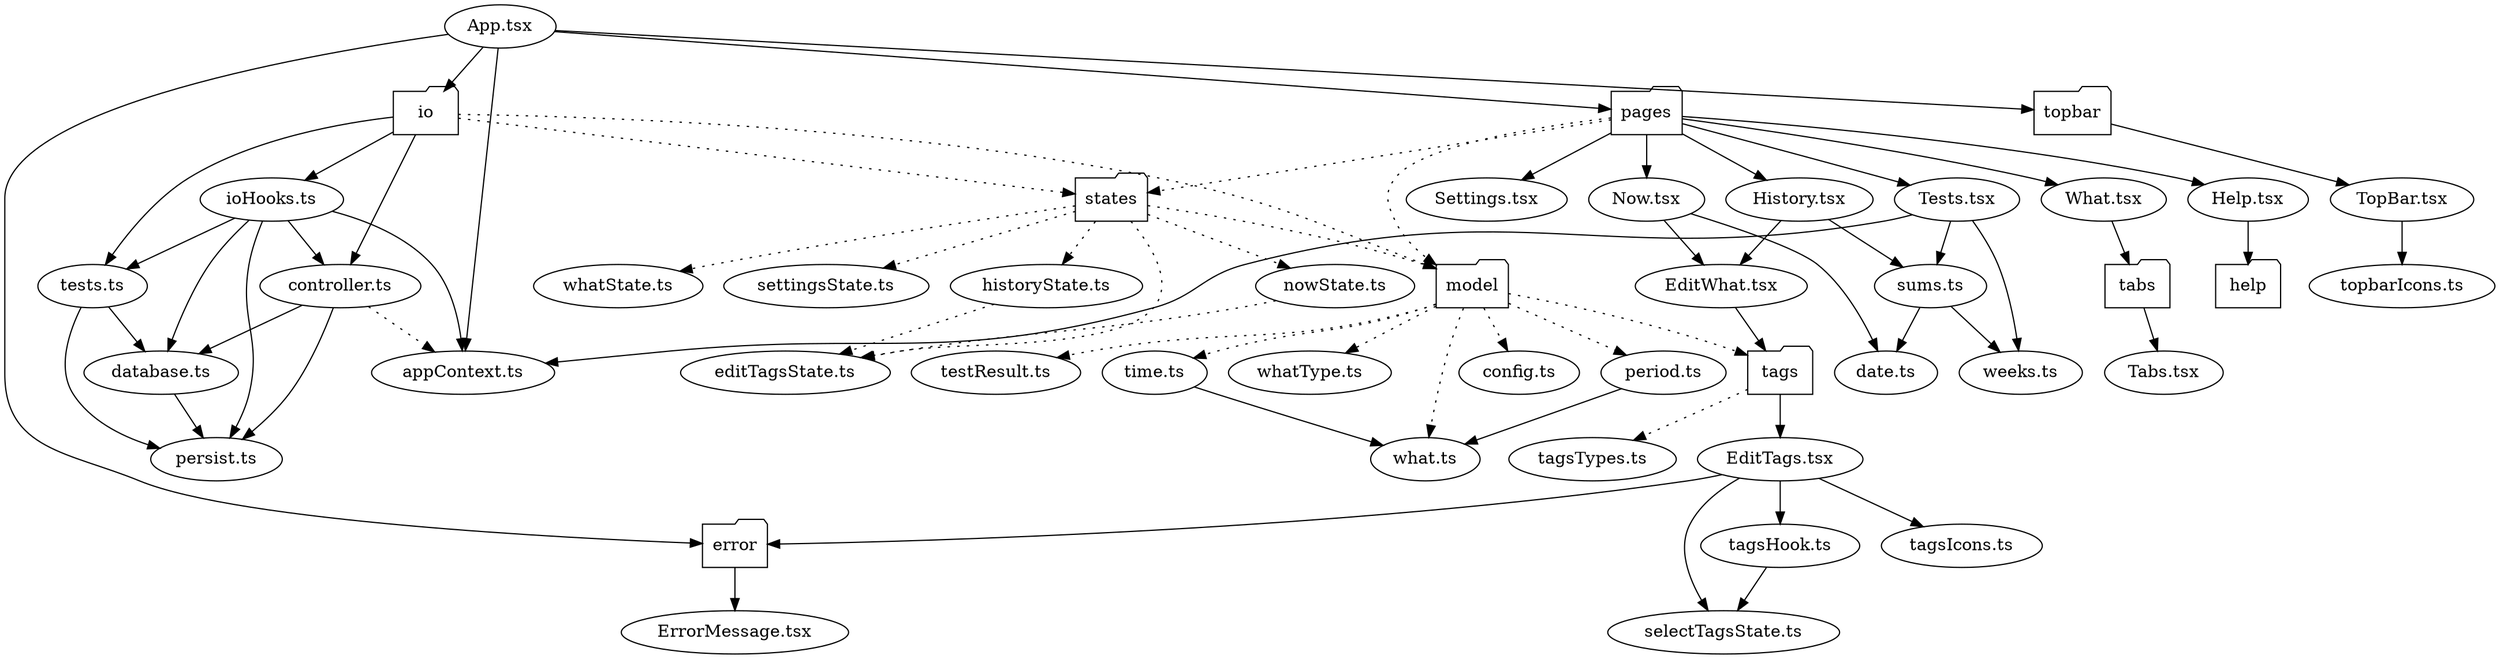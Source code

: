 digraph SRC {
  "App.tsx" -> {"error" "io" "pages" "topbar" "appContext.ts"};
  "appContext.ts" -> {};

  "error" [shape=folder];
  "help" [shape=folder];
  "io" [shape=folder];
  "model" [shape=folder];
  "pages" [shape=folder];
  "states" [shape=folder];
  "tabs" [shape=folder];
  "tags" [shape=folder];
  "topbar" [shape=folder];
  
  "error" -> {"ErrorMessage.tsx"};
  "ErrorMessage.tsx" -> {};

  "io" -> {"controller.ts" "ioHooks.ts" "tests.ts"};
  "io" -> {"model" "states"} [style=dotted];
  "controller.ts" -> {"persist.ts" "database.ts"};
  "controller.ts" -> {"appContext.ts"} [style=dotted];
  "database.ts" -> {"persist.ts"};
  "ioHooks.ts" -> {"controller.ts" "database.ts" "persist.ts" "tests.ts" "appContext.ts"};
  "tests.ts" -> {"database.ts" "persist.ts"};
  "persist.ts" -> {}

  "model" -> {"config.ts" "period.ts" "testResult.ts" "time.ts" "tags" "whatType.ts" "what.ts"} [style=dotted];
  "config.ts" -> {};
  "period.ts" -> {"what.ts"};
  "testResult.ts" -> {};
  "time.ts" -> {"what.ts"};
  "what.ts" -> {};
  "whatType.ts" -> {};

  "pages" -> {"Now.tsx" "What.tsx" "History.tsx" "Settings.tsx" "Help.tsx" "Tests.tsx"};
  "pages" -> {"model" "states"} [style=dotted];
  "date.ts" -> {};
  "Now.tsx" -> {"date.ts" "EditWhat.tsx"};
  "What.tsx" -> {"tabs"};
  "History.tsx" -> {"sums.ts" "EditWhat.tsx"};
  "Settings.tsx" -> {};
  "Help.tsx" -> {"help"};
  "Tests.tsx" -> {"weeks.ts" "sums.ts" "appContext.ts"};
  "sums.ts" -> {"weeks.ts" "date.ts"};
  "EditWhat.tsx" -> {"tags"};

  "states" -> {"nowState.ts" "whatState.ts" "historyState.ts" "settingsState.ts" "editTagsState.ts" "model"} [style=dotted];
  "nowState.ts" -> {"editTagsState.ts"} [style=dotted];
  "whatState.ts" -> {};
  "historyState.ts" -> {"editTagsState.ts"} [style=dotted];
  "settingsState.ts" -> {};
  "editTagsState.ts" -> {};

  "tabs" -> {"Tabs.tsx"};
  "Tabs.tsx" -> {};

  "tags" -> {"EditTags.tsx"};
  "tags" -> {"tagsTypes.ts"} [style=dotted];
  "EditTags.tsx" -> {"error" "selectTagsState.ts" "tagsHook.ts" "tagsIcons.ts"};
  "tagsHook.ts" -> {"selectTagsState.ts"};
  "tagsIcons.ts" -> {};
  "tagsTypes.ts" -> {};

  "topbar" -> {"TopBar.tsx"};
  "TopBar.tsx" -> {"topbarIcons.ts"};
  "topbarIcons.ts" -> {};
}
